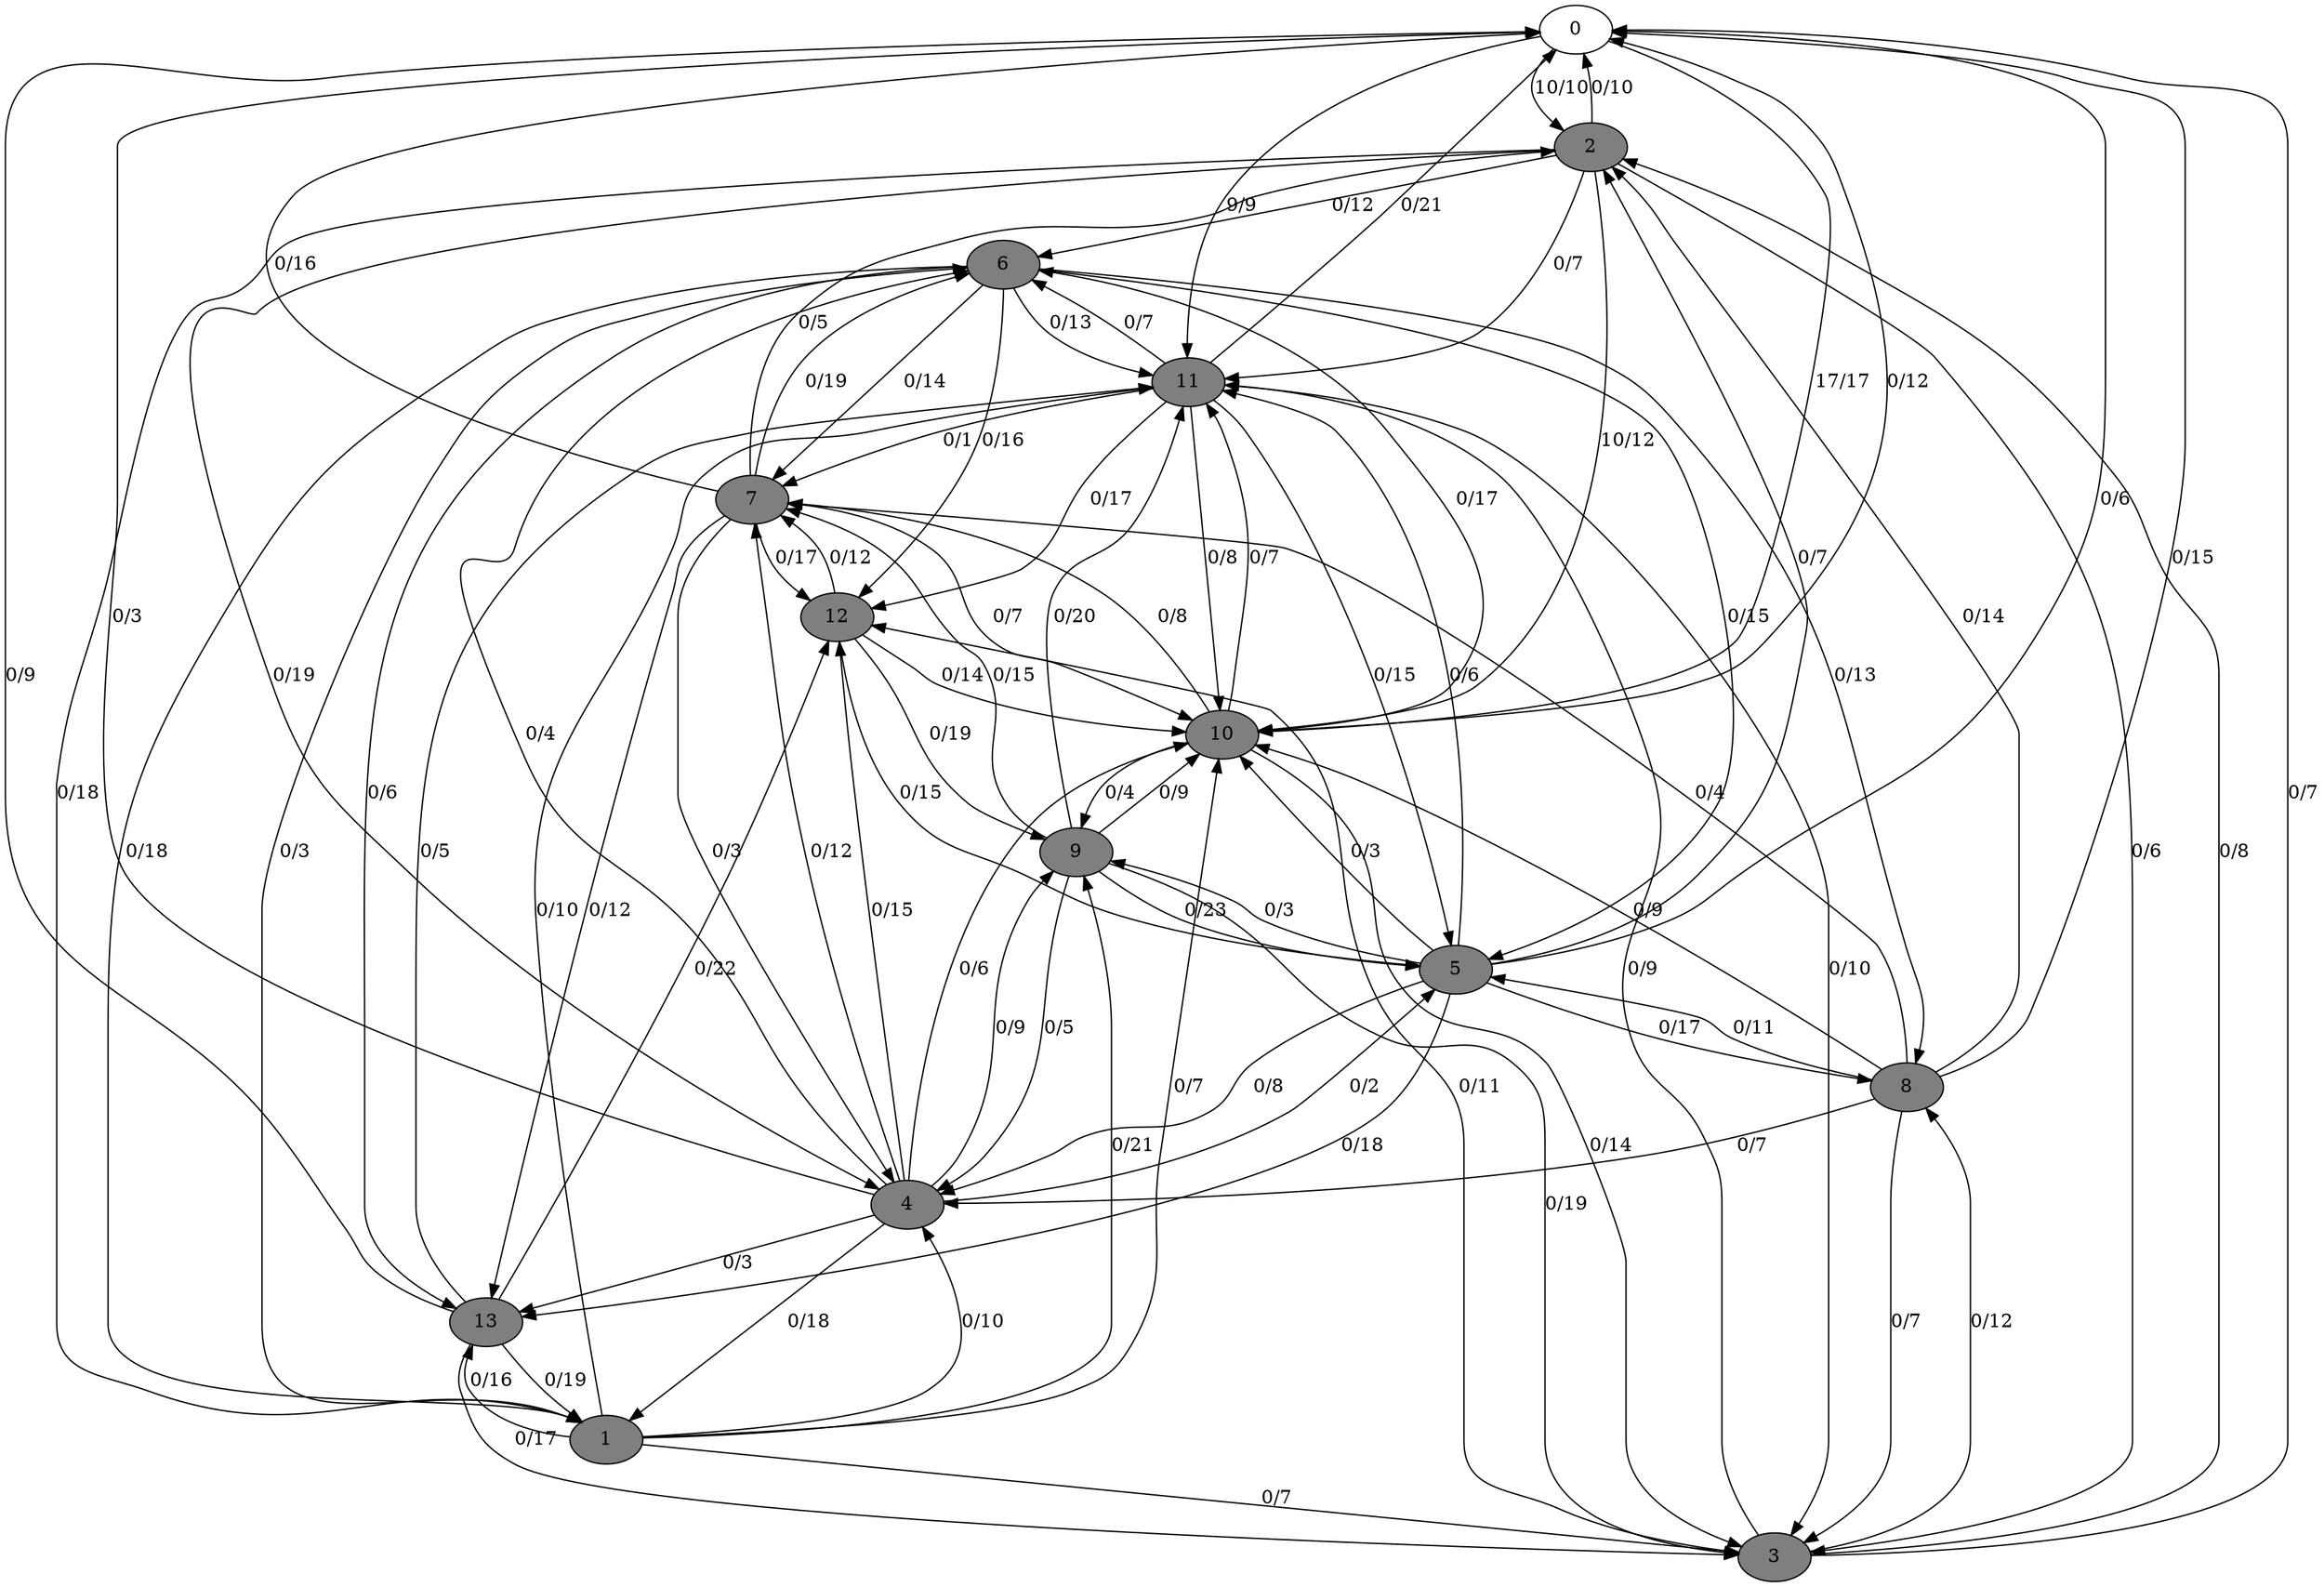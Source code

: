 digraph G {
	0[style=filled fillcolor=grey100];
	0->2[label ="10/10"] ;
	0->10[label ="17/17"] ;
	0->11[label ="9/9"] ;
	1[style=filled fillcolor=grey50];
	1->3[label ="0/7"] ;
	1->4[label ="0/10"] ;
	1->6[label ="0/3"] ;
	1->9[label ="0/21"] ;
	1->10[label ="0/7"] ;
	1->11[label ="0/10"] ;
	1->13[label ="0/16"] ;
	2[style=filled fillcolor=grey50];
	2->0[label ="0/10"] ;
	2->1[label ="0/18"] ;
	2->3[label ="0/6"] ;
	2->4[label ="0/19"] ;
	2->6[label ="0/12"] ;
	2->10[label ="10/12"] ;
	2->11[label ="0/7"] ;
	3[style=filled fillcolor=grey50];
	3->0[label ="0/7"] ;
	3->2[label ="0/8"] ;
	3->8[label ="0/12"] ;
	3->11[label ="0/9"] ;
	3->12[label ="0/11"] ;
	4[style=filled fillcolor=grey50];
	4->0[label ="0/3"] ;
	4->1[label ="0/18"] ;
	4->5[label ="0/2"] ;
	4->6[label ="0/4"] ;
	4->7[label ="0/12"] ;
	4->9[label ="0/9"] ;
	4->10[label ="0/6"] ;
	4->12[label ="0/15"] ;
	4->13[label ="0/3"] ;
	5[style=filled fillcolor=grey50];
	5->0[label ="0/6"] ;
	5->2[label ="0/7"] ;
	5->4[label ="0/8"] ;
	5->8[label ="0/17"] ;
	5->9[label ="0/3"] ;
	5->10[label ="0/3"] ;
	5->11[label ="0/6"] ;
	5->13[label ="0/18"] ;
	6[style=filled fillcolor=grey50];
	6->1[label ="0/18"] ;
	6->5[label ="0/15"] ;
	6->7[label ="0/14"] ;
	6->8[label ="0/13"] ;
	6->11[label ="0/13"] ;
	6->12[label ="0/16"] ;
	6->13[label ="0/6"] ;
	7[style=filled fillcolor=grey50];
	7->0[label ="0/16"] ;
	7->2[label ="0/5"] ;
	7->4[label ="0/3"] ;
	7->6[label ="0/19"] ;
	7->10[label ="0/7"] ;
	7->12[label ="0/17"] ;
	7->13[label ="0/12"] ;
	8[style=filled fillcolor=grey50];
	8->0[label ="0/15"] ;
	8->2[label ="0/14"] ;
	8->3[label ="0/7"] ;
	8->4[label ="0/7"] ;
	8->5[label ="0/11"] ;
	8->7[label ="0/4"] ;
	8->10[label ="0/9"] ;
	9[style=filled fillcolor=grey50];
	9->3[label ="0/19"] ;
	9->4[label ="0/5"] ;
	9->5[label ="0/23"] ;
	9->7[label ="0/15"] ;
	9->10[label ="0/9"] ;
	9->11[label ="0/20"] ;
	10[style=filled fillcolor=grey50];
	10->0[label ="0/12"] ;
	10->3[label ="0/14"] ;
	10->6[label ="0/17"] ;
	10->7[label ="0/8"] ;
	10->9[label ="0/4"] ;
	10->11[label ="0/7"] ;
	11[style=filled fillcolor=grey50];
	11->0[label ="0/21"] ;
	11->3[label ="0/10"] ;
	11->5[label ="0/15"] ;
	11->6[label ="0/7"] ;
	11->7[label ="0/1"] ;
	11->10[label ="0/8"] ;
	11->12[label ="0/17"] ;
	12[style=filled fillcolor=grey50];
	12->5[label ="0/15"] ;
	12->7[label ="0/12"] ;
	12->9[label ="0/19"] ;
	12->10[label ="0/14"] ;
	13[style=filled fillcolor=grey50];
	13->0[label ="0/9"] ;
	13->1[label ="0/19"] ;
	13->3[label ="0/17"] ;
	13->11[label ="0/5"] ;
	13->12[label ="0/22"] ;
}

